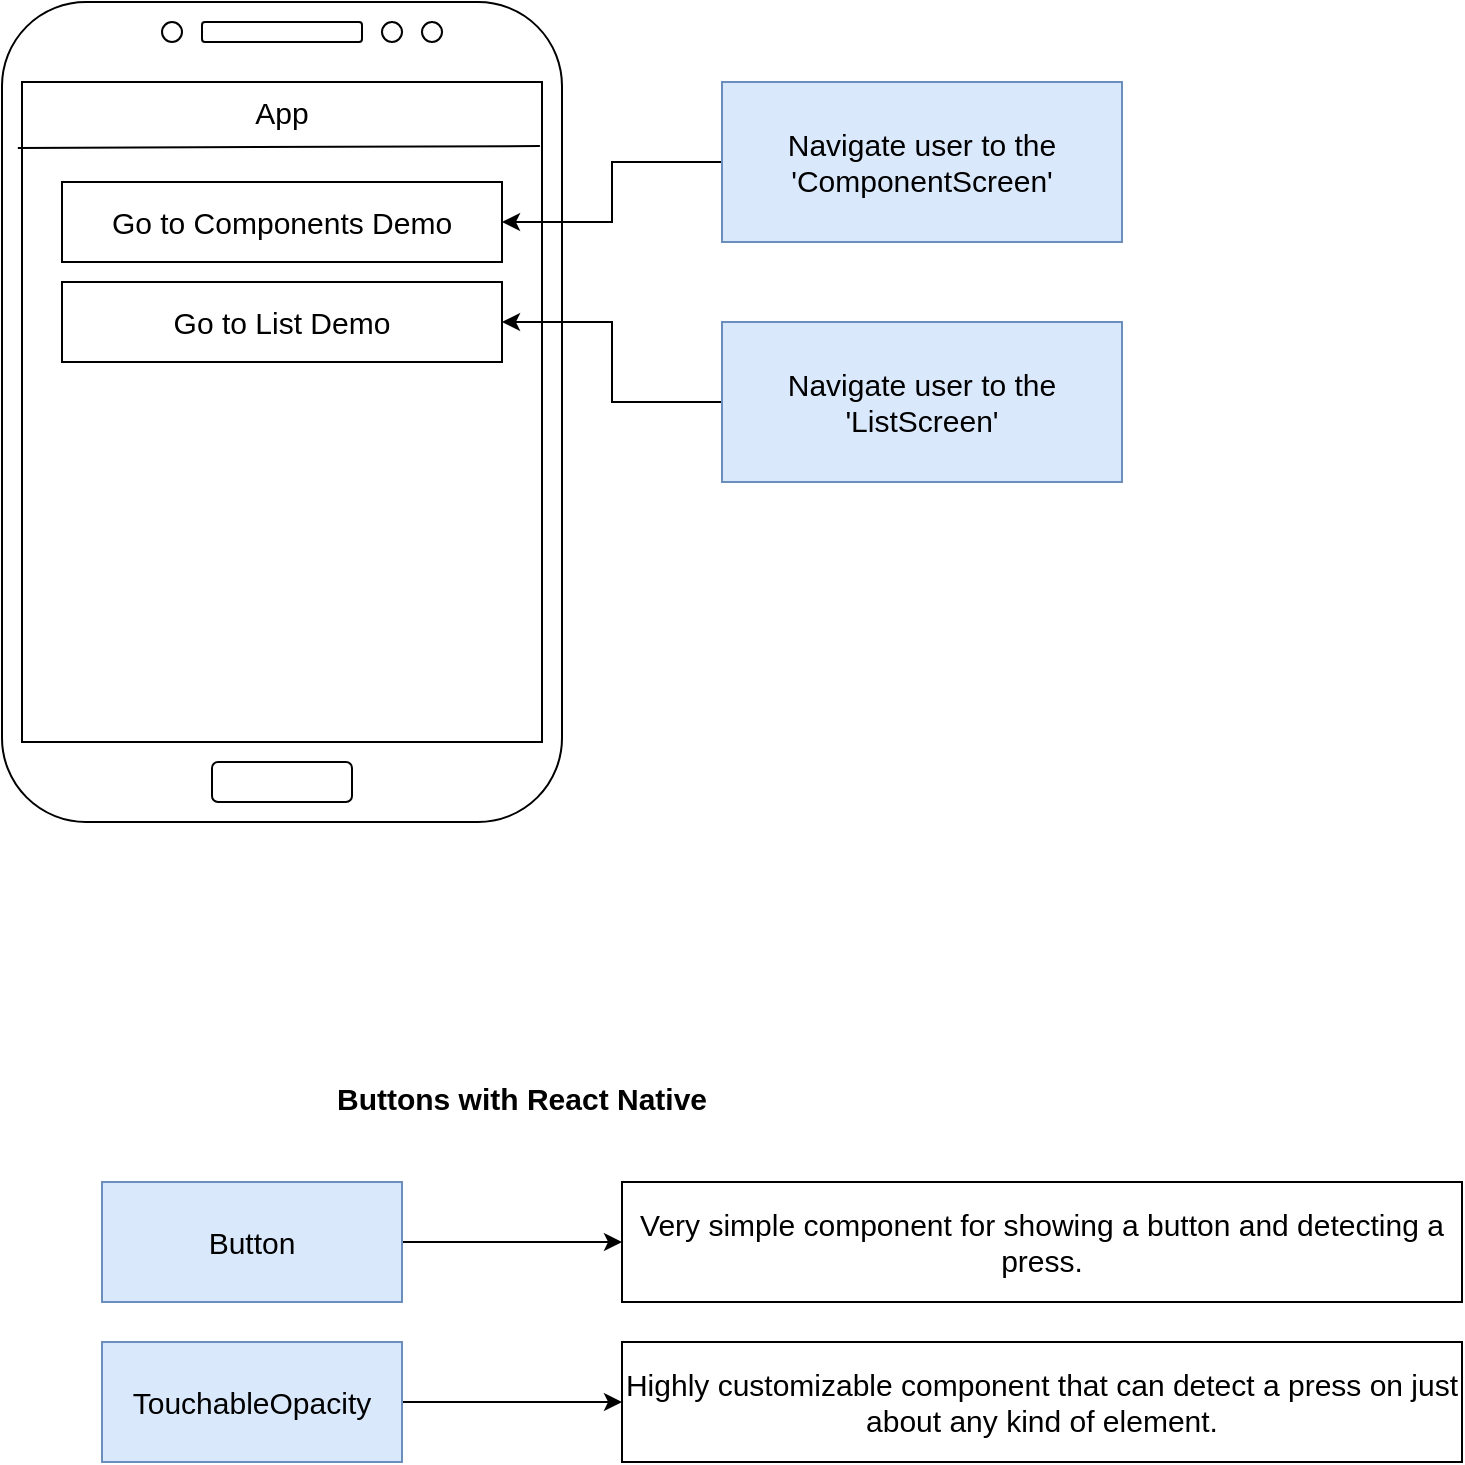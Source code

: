 <mxfile version="15.8.7" type="device"><diagram id="jLUcOS_2O4i_bLhPJ3Ou" name="Page-1"><mxGraphModel dx="868" dy="566" grid="1" gridSize="10" guides="1" tooltips="1" connect="1" arrows="1" fold="1" page="1" pageScale="1" pageWidth="827" pageHeight="1169" math="0" shadow="0"><root><mxCell id="0"/><mxCell id="1" parent="0"/><mxCell id="9ktans_fUUM5bTJdrono-2" value="" style="rounded=1;whiteSpace=wrap;html=1;" vertex="1" parent="1"><mxGeometry x="160" y="40" width="280" height="410" as="geometry"/></mxCell><mxCell id="9ktans_fUUM5bTJdrono-3" value="" style="rounded=0;whiteSpace=wrap;html=1;" vertex="1" parent="1"><mxGeometry x="170" y="80" width="260" height="330" as="geometry"/></mxCell><mxCell id="9ktans_fUUM5bTJdrono-4" value="" style="rounded=1;whiteSpace=wrap;html=1;" vertex="1" parent="1"><mxGeometry x="260" y="50" width="80" height="10" as="geometry"/></mxCell><mxCell id="9ktans_fUUM5bTJdrono-5" value="" style="rounded=1;whiteSpace=wrap;html=1;" vertex="1" parent="1"><mxGeometry x="265" y="420" width="70" height="20" as="geometry"/></mxCell><mxCell id="9ktans_fUUM5bTJdrono-6" value="" style="ellipse;whiteSpace=wrap;html=1;aspect=fixed;" vertex="1" parent="1"><mxGeometry x="240" y="50" width="10" height="10" as="geometry"/></mxCell><mxCell id="9ktans_fUUM5bTJdrono-7" value="" style="ellipse;whiteSpace=wrap;html=1;aspect=fixed;" vertex="1" parent="1"><mxGeometry x="350" y="50" width="10" height="10" as="geometry"/></mxCell><mxCell id="9ktans_fUUM5bTJdrono-8" value="" style="ellipse;whiteSpace=wrap;html=1;aspect=fixed;" vertex="1" parent="1"><mxGeometry x="370" y="50" width="10" height="10" as="geometry"/></mxCell><mxCell id="9ktans_fUUM5bTJdrono-9" value="" style="endArrow=none;html=1;rounded=0;entryX=0.996;entryY=0.097;entryDx=0;entryDy=0;entryPerimeter=0;exitX=-0.008;exitY=0.1;exitDx=0;exitDy=0;exitPerimeter=0;" edge="1" parent="1" source="9ktans_fUUM5bTJdrono-3" target="9ktans_fUUM5bTJdrono-3"><mxGeometry width="50" height="50" relative="1" as="geometry"><mxPoint x="170" y="150" as="sourcePoint"/><mxPoint x="220" y="100" as="targetPoint"/></mxGeometry></mxCell><mxCell id="9ktans_fUUM5bTJdrono-10" value="&lt;font style=&quot;font-size: 15px&quot;&gt;App&lt;/font&gt;" style="text;html=1;strokeColor=none;fillColor=none;align=center;verticalAlign=middle;whiteSpace=wrap;rounded=0;" vertex="1" parent="1"><mxGeometry x="270" y="80" width="60" height="30" as="geometry"/></mxCell><mxCell id="9ktans_fUUM5bTJdrono-11" value="Go to Components Demo" style="rounded=0;whiteSpace=wrap;html=1;fontSize=15;" vertex="1" parent="1"><mxGeometry x="190" y="130" width="220" height="40" as="geometry"/></mxCell><mxCell id="9ktans_fUUM5bTJdrono-12" value="Go to List Demo" style="rounded=0;whiteSpace=wrap;html=1;fontSize=15;" vertex="1" parent="1"><mxGeometry x="190" y="180" width="220" height="40" as="geometry"/></mxCell><mxCell id="9ktans_fUUM5bTJdrono-16" style="edgeStyle=orthogonalEdgeStyle;rounded=0;orthogonalLoop=1;jettySize=auto;html=1;entryX=1;entryY=0.5;entryDx=0;entryDy=0;fontSize=15;" edge="1" parent="1" source="9ktans_fUUM5bTJdrono-13" target="9ktans_fUUM5bTJdrono-11"><mxGeometry relative="1" as="geometry"/></mxCell><mxCell id="9ktans_fUUM5bTJdrono-13" value="Navigate user to the 'ComponentScreen'" style="rounded=0;whiteSpace=wrap;html=1;fontSize=15;fillColor=#dae8fc;strokeColor=#6c8ebf;" vertex="1" parent="1"><mxGeometry x="520" y="80" width="200" height="80" as="geometry"/></mxCell><mxCell id="9ktans_fUUM5bTJdrono-15" style="edgeStyle=orthogonalEdgeStyle;rounded=0;orthogonalLoop=1;jettySize=auto;html=1;entryX=1;entryY=0.5;entryDx=0;entryDy=0;fontSize=15;" edge="1" parent="1" source="9ktans_fUUM5bTJdrono-14" target="9ktans_fUUM5bTJdrono-12"><mxGeometry relative="1" as="geometry"/></mxCell><mxCell id="9ktans_fUUM5bTJdrono-14" value="Navigate user to the 'ListScreen'" style="rounded=0;whiteSpace=wrap;html=1;fontSize=15;fillColor=#dae8fc;strokeColor=#6c8ebf;" vertex="1" parent="1"><mxGeometry x="520" y="200" width="200" height="80" as="geometry"/></mxCell><mxCell id="9ktans_fUUM5bTJdrono-17" value="&lt;b&gt;Buttons with React Native&lt;/b&gt;" style="text;html=1;strokeColor=none;fillColor=none;align=center;verticalAlign=middle;whiteSpace=wrap;rounded=0;fontSize=15;" vertex="1" parent="1"><mxGeometry x="320" y="555" width="200" height="65" as="geometry"/></mxCell><mxCell id="9ktans_fUUM5bTJdrono-22" style="edgeStyle=orthogonalEdgeStyle;rounded=0;orthogonalLoop=1;jettySize=auto;html=1;entryX=0;entryY=0.5;entryDx=0;entryDy=0;fontSize=15;" edge="1" parent="1" source="9ktans_fUUM5bTJdrono-18" target="9ktans_fUUM5bTJdrono-20"><mxGeometry relative="1" as="geometry"/></mxCell><mxCell id="9ktans_fUUM5bTJdrono-18" value="Button" style="rounded=0;whiteSpace=wrap;html=1;fontSize=15;fillColor=#dae8fc;strokeColor=#6c8ebf;" vertex="1" parent="1"><mxGeometry x="210" y="630" width="150" height="60" as="geometry"/></mxCell><mxCell id="9ktans_fUUM5bTJdrono-23" style="edgeStyle=orthogonalEdgeStyle;rounded=0;orthogonalLoop=1;jettySize=auto;html=1;entryX=0;entryY=0.5;entryDx=0;entryDy=0;fontSize=15;" edge="1" parent="1" source="9ktans_fUUM5bTJdrono-19" target="9ktans_fUUM5bTJdrono-21"><mxGeometry relative="1" as="geometry"/></mxCell><mxCell id="9ktans_fUUM5bTJdrono-19" value="TouchableOpacity" style="rounded=0;whiteSpace=wrap;html=1;fontSize=15;fillColor=#dae8fc;strokeColor=#6c8ebf;" vertex="1" parent="1"><mxGeometry x="210" y="710" width="150" height="60" as="geometry"/></mxCell><mxCell id="9ktans_fUUM5bTJdrono-20" value="Very simple component for showing a button and detecting a press." style="rounded=0;whiteSpace=wrap;html=1;fontSize=15;" vertex="1" parent="1"><mxGeometry x="470" y="630" width="420" height="60" as="geometry"/></mxCell><mxCell id="9ktans_fUUM5bTJdrono-21" value="Highly customizable component that can detect a press on just about any kind of element." style="rounded=0;whiteSpace=wrap;html=1;fontSize=15;" vertex="1" parent="1"><mxGeometry x="470" y="710" width="420" height="60" as="geometry"/></mxCell></root></mxGraphModel></diagram></mxfile>